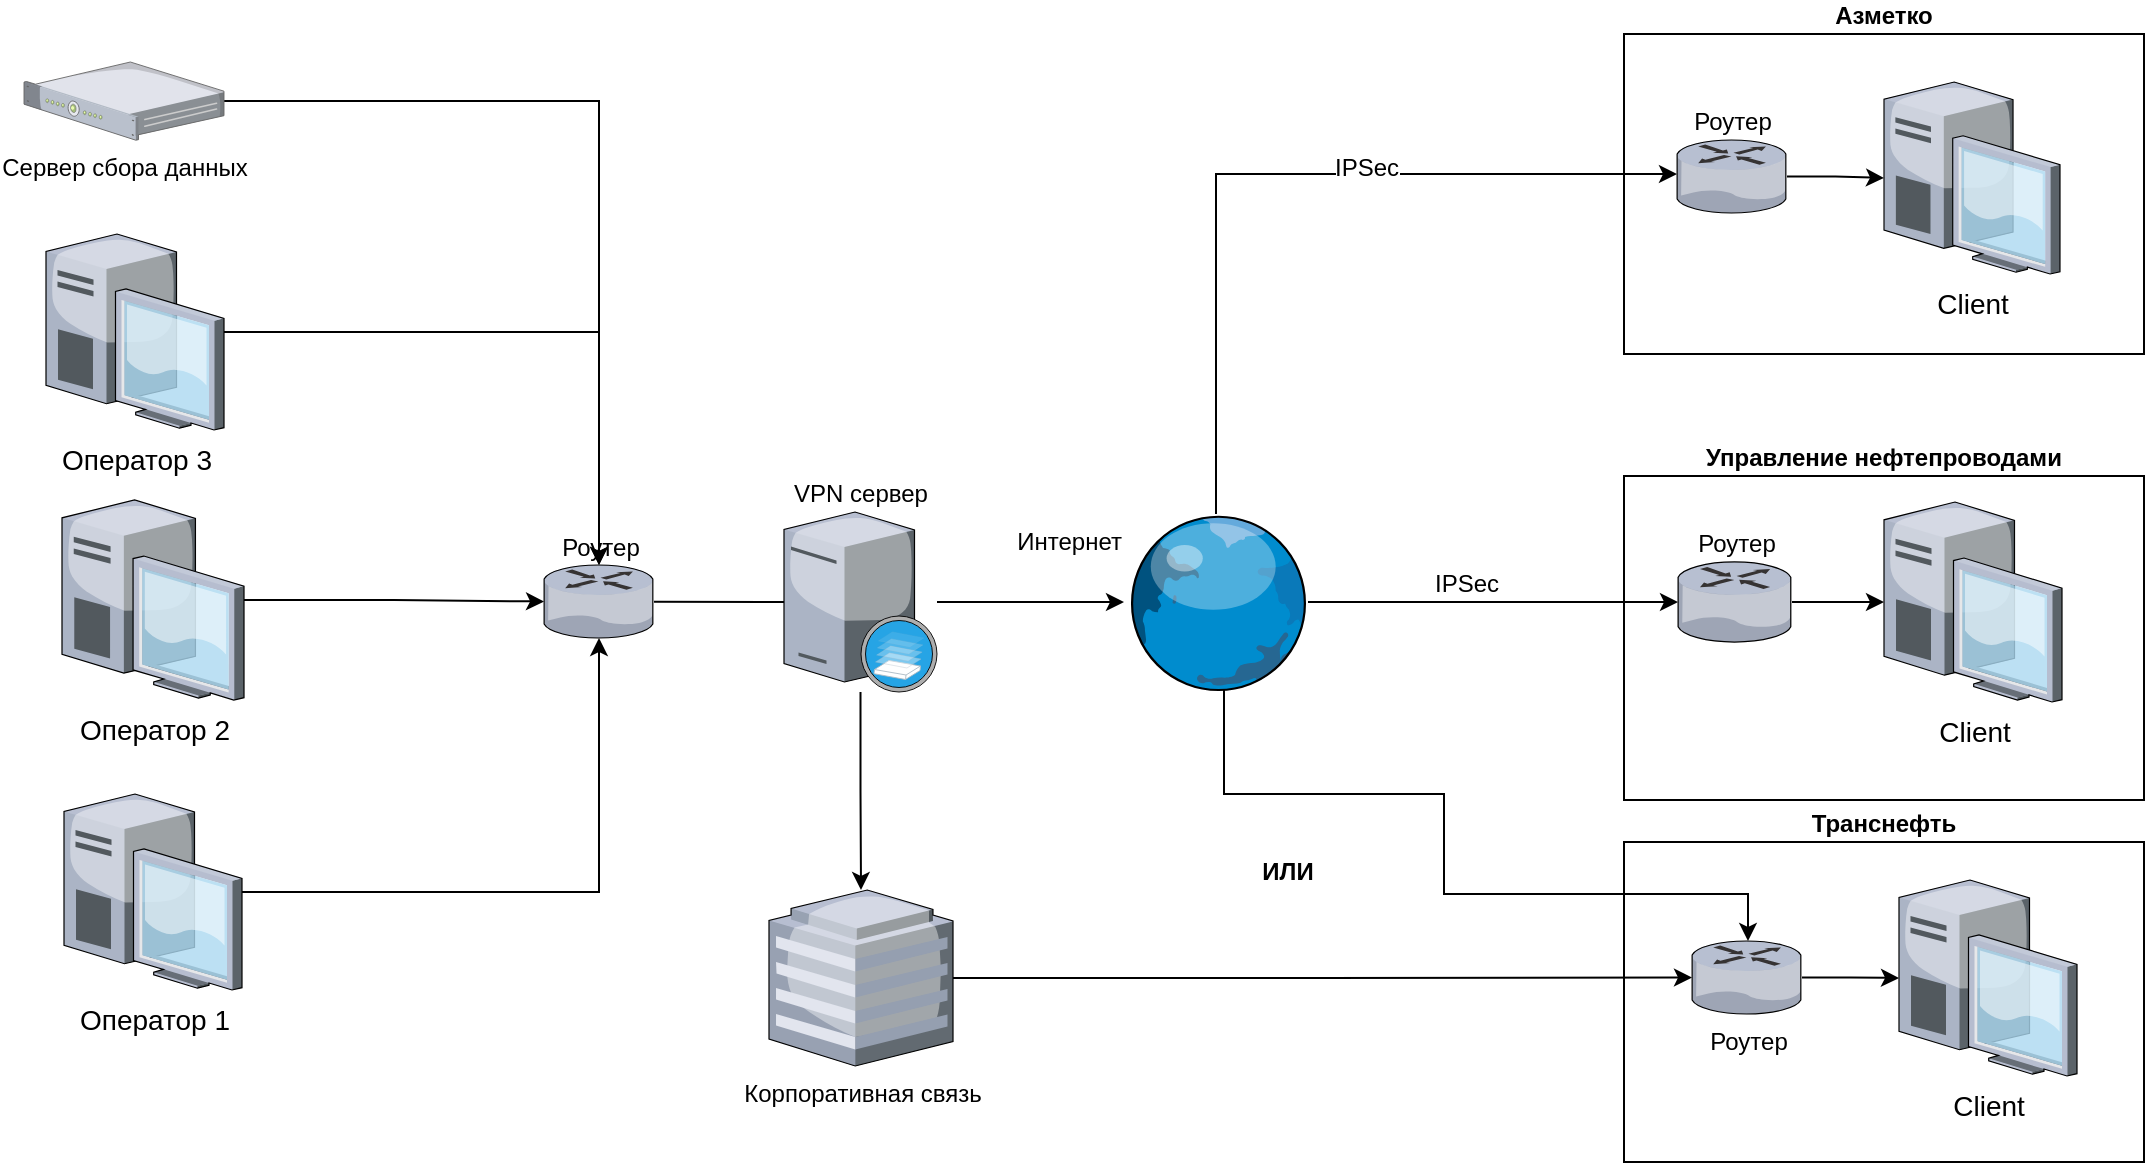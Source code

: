 <mxfile pages="1" version="11.2.4" type="github"><diagram name="Page-1" id="e3a06f82-3646-2815-327d-82caf3d4e204"><mxGraphModel dx="1574" dy="834" grid="1" gridSize="10" guides="1" tooltips="1" connect="1" arrows="1" fold="1" page="1" pageScale="1.5" pageWidth="1169" pageHeight="826" background="none" math="0" shadow="0"><root><mxCell id="0" style=";html=1;"/><mxCell id="1" style=";html=1;" parent="0"/><mxCell id="uYGb5O7mZGtIzatQC9BB-33" value="Управление нефтепроводами&lt;br&gt;" style="rounded=0;whiteSpace=wrap;html=1;labelPosition=center;verticalLabelPosition=top;align=center;verticalAlign=bottom;fontStyle=1" vertex="1" parent="1"><mxGeometry x="850" y="291" width="260" height="162" as="geometry"/></mxCell><mxCell id="uYGb5O7mZGtIzatQC9BB-32" value="Транснефть" style="rounded=0;whiteSpace=wrap;html=1;labelPosition=center;verticalLabelPosition=top;align=center;verticalAlign=bottom;fontStyle=1" vertex="1" parent="1"><mxGeometry x="850" y="474" width="260" height="160" as="geometry"/></mxCell><mxCell id="uYGb5O7mZGtIzatQC9BB-31" value="Азметко&lt;br&gt;" style="rounded=0;whiteSpace=wrap;html=1;labelPosition=center;verticalLabelPosition=top;align=center;verticalAlign=bottom;fontStyle=1" vertex="1" parent="1"><mxGeometry x="850" y="70" width="260" height="160" as="geometry"/></mxCell><mxCell id="uYGb5O7mZGtIzatQC9BB-18" style="edgeStyle=orthogonalEdgeStyle;rounded=0;orthogonalLoop=1;jettySize=auto;html=1;" edge="1" parent="1" source="LzZjYslCs8qm1G1jH2zn-1" target="uYGb5O7mZGtIzatQC9BB-7"><mxGeometry relative="1" as="geometry"/></mxCell><mxCell id="uYGb5O7mZGtIzatQC9BB-38" style="edgeStyle=orthogonalEdgeStyle;rounded=0;orthogonalLoop=1;jettySize=auto;html=1;" edge="1" parent="1" source="LzZjYslCs8qm1G1jH2zn-1" target="uYGb5O7mZGtIzatQC9BB-37"><mxGeometry relative="1" as="geometry"/></mxCell><mxCell id="LzZjYslCs8qm1G1jH2zn-1" value="VPN сервер&lt;br&gt;" style="verticalLabelPosition=top;aspect=fixed;html=1;verticalAlign=bottom;strokeColor=none;align=center;outlineConnect=0;shape=mxgraph.citrix.xenserver;labelPosition=center;" parent="1" vertex="1"><mxGeometry x="430" y="309" width="76.5" height="90" as="geometry"/></mxCell><mxCell id="uYGb5O7mZGtIzatQC9BB-22" style="edgeStyle=orthogonalEdgeStyle;rounded=0;orthogonalLoop=1;jettySize=auto;html=1;" edge="1" parent="1" source="LzZjYslCs8qm1G1jH2zn-2" target="LzZjYslCs8qm1G1jH2zn-21"><mxGeometry relative="1" as="geometry"/></mxCell><mxCell id="LzZjYslCs8qm1G1jH2zn-2" value="Сервер сбора данных" style="verticalLabelPosition=bottom;aspect=fixed;html=1;verticalAlign=top;strokeColor=none;align=center;outlineConnect=0;shape=mxgraph.citrix.1u_2u_server;" parent="1" vertex="1"><mxGeometry x="50" y="84" width="100" height="39.1" as="geometry"/></mxCell><mxCell id="uYGb5O7mZGtIzatQC9BB-21" style="edgeStyle=orthogonalEdgeStyle;rounded=0;orthogonalLoop=1;jettySize=auto;html=1;" edge="1" parent="1" source="LzZjYslCs8qm1G1jH2zn-3" target="LzZjYslCs8qm1G1jH2zn-21"><mxGeometry relative="1" as="geometry"/></mxCell><mxCell id="LzZjYslCs8qm1G1jH2zn-3" value="Оператор 1" style="verticalLabelPosition=bottom;aspect=fixed;html=1;verticalAlign=top;strokeColor=none;shape=mxgraph.citrix.desktop;fillColor=#66B2FF;gradientColor=#0066CC;fontSize=14;" parent="1" vertex="1"><mxGeometry x="70.0" y="450" width="89" height="98" as="geometry"/></mxCell><mxCell id="uYGb5O7mZGtIzatQC9BB-19" style="edgeStyle=orthogonalEdgeStyle;rounded=0;orthogonalLoop=1;jettySize=auto;html=1;" edge="1" parent="1" source="LzZjYslCs8qm1G1jH2zn-4" target="LzZjYslCs8qm1G1jH2zn-21"><mxGeometry relative="1" as="geometry"/></mxCell><mxCell id="LzZjYslCs8qm1G1jH2zn-4" value="Оператор 2" style="verticalLabelPosition=bottom;aspect=fixed;html=1;verticalAlign=top;strokeColor=none;shape=mxgraph.citrix.desktop;fillColor=#66B2FF;gradientColor=#0066CC;fontSize=14;" parent="1" vertex="1"><mxGeometry x="69" y="303" width="91" height="100" as="geometry"/></mxCell><mxCell id="uYGb5O7mZGtIzatQC9BB-20" style="edgeStyle=orthogonalEdgeStyle;rounded=0;orthogonalLoop=1;jettySize=auto;html=1;" edge="1" parent="1" source="LzZjYslCs8qm1G1jH2zn-5" target="LzZjYslCs8qm1G1jH2zn-21"><mxGeometry relative="1" as="geometry"/></mxCell><mxCell id="LzZjYslCs8qm1G1jH2zn-5" value="Оператор 3&lt;br&gt;" style="verticalLabelPosition=bottom;aspect=fixed;html=1;verticalAlign=top;strokeColor=none;shape=mxgraph.citrix.desktop;fillColor=#66B2FF;gradientColor=#0066CC;fontSize=14;" parent="1" vertex="1"><mxGeometry x="61" y="170.0" width="89" height="98" as="geometry"/></mxCell><mxCell id="LzZjYslCs8qm1G1jH2zn-21" value="Роутер" style="verticalLabelPosition=top;aspect=fixed;html=1;verticalAlign=bottom;strokeColor=none;align=center;outlineConnect=0;shape=mxgraph.citrix.router;labelPosition=center;" parent="1" vertex="1"><mxGeometry x="310" y="335.5" width="55" height="36.5" as="geometry"/></mxCell><mxCell id="LzZjYslCs8qm1G1jH2zn-23" value="" style="endArrow=none;html=1;" parent="1" source="LzZjYslCs8qm1G1jH2zn-21" edge="1"><mxGeometry width="50" height="50" relative="1" as="geometry"><mxPoint x="40" y="690" as="sourcePoint"/><mxPoint x="430" y="354" as="targetPoint"/></mxGeometry></mxCell><mxCell id="uYGb5O7mZGtIzatQC9BB-23" style="edgeStyle=orthogonalEdgeStyle;rounded=0;orthogonalLoop=1;jettySize=auto;html=1;labelPosition=center;verticalLabelPosition=bottom;align=center;verticalAlign=middle;" edge="1" parent="1" source="uYGb5O7mZGtIzatQC9BB-7" target="uYGb5O7mZGtIzatQC9BB-13"><mxGeometry relative="1" as="geometry"><Array as="points"><mxPoint x="646" y="140"/></Array></mxGeometry></mxCell><mxCell id="uYGb5O7mZGtIzatQC9BB-35" value="IPSec" style="text;html=1;resizable=0;points=[];align=center;verticalAlign=bottom;labelBackgroundColor=#ffffff;labelPosition=center;verticalLabelPosition=top;" vertex="1" connectable="0" parent="uYGb5O7mZGtIzatQC9BB-23"><mxGeometry x="-0.179" y="-75" relative="1" as="geometry"><mxPoint as="offset"/></mxGeometry></mxCell><mxCell id="uYGb5O7mZGtIzatQC9BB-34" style="edgeStyle=orthogonalEdgeStyle;rounded=0;orthogonalLoop=1;jettySize=auto;html=1;" edge="1" parent="1" source="uYGb5O7mZGtIzatQC9BB-7" target="uYGb5O7mZGtIzatQC9BB-29"><mxGeometry relative="1" as="geometry"/></mxCell><mxCell id="uYGb5O7mZGtIzatQC9BB-36" value="IPSec" style="text;html=1;resizable=0;points=[];align=center;verticalAlign=bottom;labelBackgroundColor=#ffffff;labelPosition=center;verticalLabelPosition=top;" vertex="1" connectable="0" parent="uYGb5O7mZGtIzatQC9BB-34"><mxGeometry x="-0.146" y="1" relative="1" as="geometry"><mxPoint as="offset"/></mxGeometry></mxCell><mxCell id="uYGb5O7mZGtIzatQC9BB-40" style="edgeStyle=orthogonalEdgeStyle;rounded=0;orthogonalLoop=1;jettySize=auto;html=1;" edge="1" parent="1" source="uYGb5O7mZGtIzatQC9BB-7" target="uYGb5O7mZGtIzatQC9BB-26"><mxGeometry relative="1" as="geometry"><Array as="points"><mxPoint x="650" y="450"/><mxPoint x="760" y="450"/><mxPoint x="760" y="500"/><mxPoint x="912" y="500"/></Array></mxGeometry></mxCell><mxCell id="uYGb5O7mZGtIzatQC9BB-7" value="Интернет" style="verticalLabelPosition=middle;aspect=fixed;html=1;verticalAlign=top;strokeColor=none;align=right;outlineConnect=0;shape=mxgraph.citrix.globe;labelPosition=left;" vertex="1" parent="1"><mxGeometry x="600" y="310" width="92" height="88" as="geometry"/></mxCell><mxCell id="uYGb5O7mZGtIzatQC9BB-12" value="Client" style="verticalLabelPosition=bottom;aspect=fixed;html=1;verticalAlign=top;strokeColor=none;shape=mxgraph.citrix.desktop;fillColor=#66B2FF;gradientColor=#0066CC;fontSize=14;" vertex="1" parent="1"><mxGeometry x="980" y="94" width="88" height="96" as="geometry"/></mxCell><mxCell id="uYGb5O7mZGtIzatQC9BB-15" value="" style="edgeStyle=orthogonalEdgeStyle;rounded=0;orthogonalLoop=1;jettySize=auto;html=1;" edge="1" parent="1" source="uYGb5O7mZGtIzatQC9BB-13" target="uYGb5O7mZGtIzatQC9BB-12"><mxGeometry relative="1" as="geometry"/></mxCell><mxCell id="uYGb5O7mZGtIzatQC9BB-13" value="Роутер" style="verticalLabelPosition=top;aspect=fixed;html=1;verticalAlign=bottom;strokeColor=none;align=center;outlineConnect=0;shape=mxgraph.citrix.router;labelPosition=center;" vertex="1" parent="1"><mxGeometry x="876.5" y="123" width="55" height="36.5" as="geometry"/></mxCell><mxCell id="uYGb5O7mZGtIzatQC9BB-24" value="Client" style="verticalLabelPosition=bottom;aspect=fixed;html=1;verticalAlign=top;strokeColor=none;shape=mxgraph.citrix.desktop;fillColor=#66B2FF;gradientColor=#0066CC;fontSize=14;" vertex="1" parent="1"><mxGeometry x="987.5" y="493" width="89" height="98" as="geometry"/></mxCell><mxCell id="uYGb5O7mZGtIzatQC9BB-25" value="" style="edgeStyle=orthogonalEdgeStyle;rounded=0;orthogonalLoop=1;jettySize=auto;html=1;" edge="1" parent="1" source="uYGb5O7mZGtIzatQC9BB-26" target="uYGb5O7mZGtIzatQC9BB-24"><mxGeometry relative="1" as="geometry"/></mxCell><mxCell id="uYGb5O7mZGtIzatQC9BB-26" value="Роутер" style="verticalLabelPosition=bottom;aspect=fixed;html=1;verticalAlign=top;strokeColor=none;align=center;outlineConnect=0;shape=mxgraph.citrix.router;labelPosition=center;" vertex="1" parent="1"><mxGeometry x="884" y="523.5" width="55" height="36.5" as="geometry"/></mxCell><mxCell id="uYGb5O7mZGtIzatQC9BB-27" value="Client" style="verticalLabelPosition=bottom;aspect=fixed;html=1;verticalAlign=top;strokeColor=none;shape=mxgraph.citrix.desktop;fillColor=#66B2FF;gradientColor=#0066CC;fontSize=14;" vertex="1" parent="1"><mxGeometry x="980" y="304.0" width="89" height="100" as="geometry"/></mxCell><mxCell id="uYGb5O7mZGtIzatQC9BB-28" value="" style="edgeStyle=orthogonalEdgeStyle;rounded=0;orthogonalLoop=1;jettySize=auto;html=1;" edge="1" parent="1" source="uYGb5O7mZGtIzatQC9BB-29" target="uYGb5O7mZGtIzatQC9BB-27"><mxGeometry relative="1" as="geometry"/></mxCell><mxCell id="uYGb5O7mZGtIzatQC9BB-29" value="Роутер" style="verticalLabelPosition=top;aspect=fixed;html=1;verticalAlign=bottom;strokeColor=none;align=center;outlineConnect=0;shape=mxgraph.citrix.router;labelPosition=center;" vertex="1" parent="1"><mxGeometry x="877" y="334" width="57" height="40" as="geometry"/></mxCell><mxCell id="uYGb5O7mZGtIzatQC9BB-39" style="edgeStyle=orthogonalEdgeStyle;rounded=0;orthogonalLoop=1;jettySize=auto;html=1;" edge="1" parent="1" source="uYGb5O7mZGtIzatQC9BB-37" target="uYGb5O7mZGtIzatQC9BB-26"><mxGeometry relative="1" as="geometry"/></mxCell><mxCell id="uYGb5O7mZGtIzatQC9BB-37" value="Корпоративная связь" style="verticalLabelPosition=bottom;aspect=fixed;html=1;verticalAlign=top;strokeColor=none;align=center;outlineConnect=0;shape=mxgraph.citrix.hq_enterprise;" vertex="1" parent="1"><mxGeometry x="422.5" y="498" width="92" height="88" as="geometry"/></mxCell><mxCell id="uYGb5O7mZGtIzatQC9BB-41" value="ИЛИ" style="text;html=1;strokeColor=none;fillColor=none;align=center;verticalAlign=middle;whiteSpace=wrap;rounded=0;fontStyle=1" vertex="1" parent="1"><mxGeometry x="662" y="479" width="40" height="20" as="geometry"/></mxCell></root></mxGraphModel></diagram></mxfile>